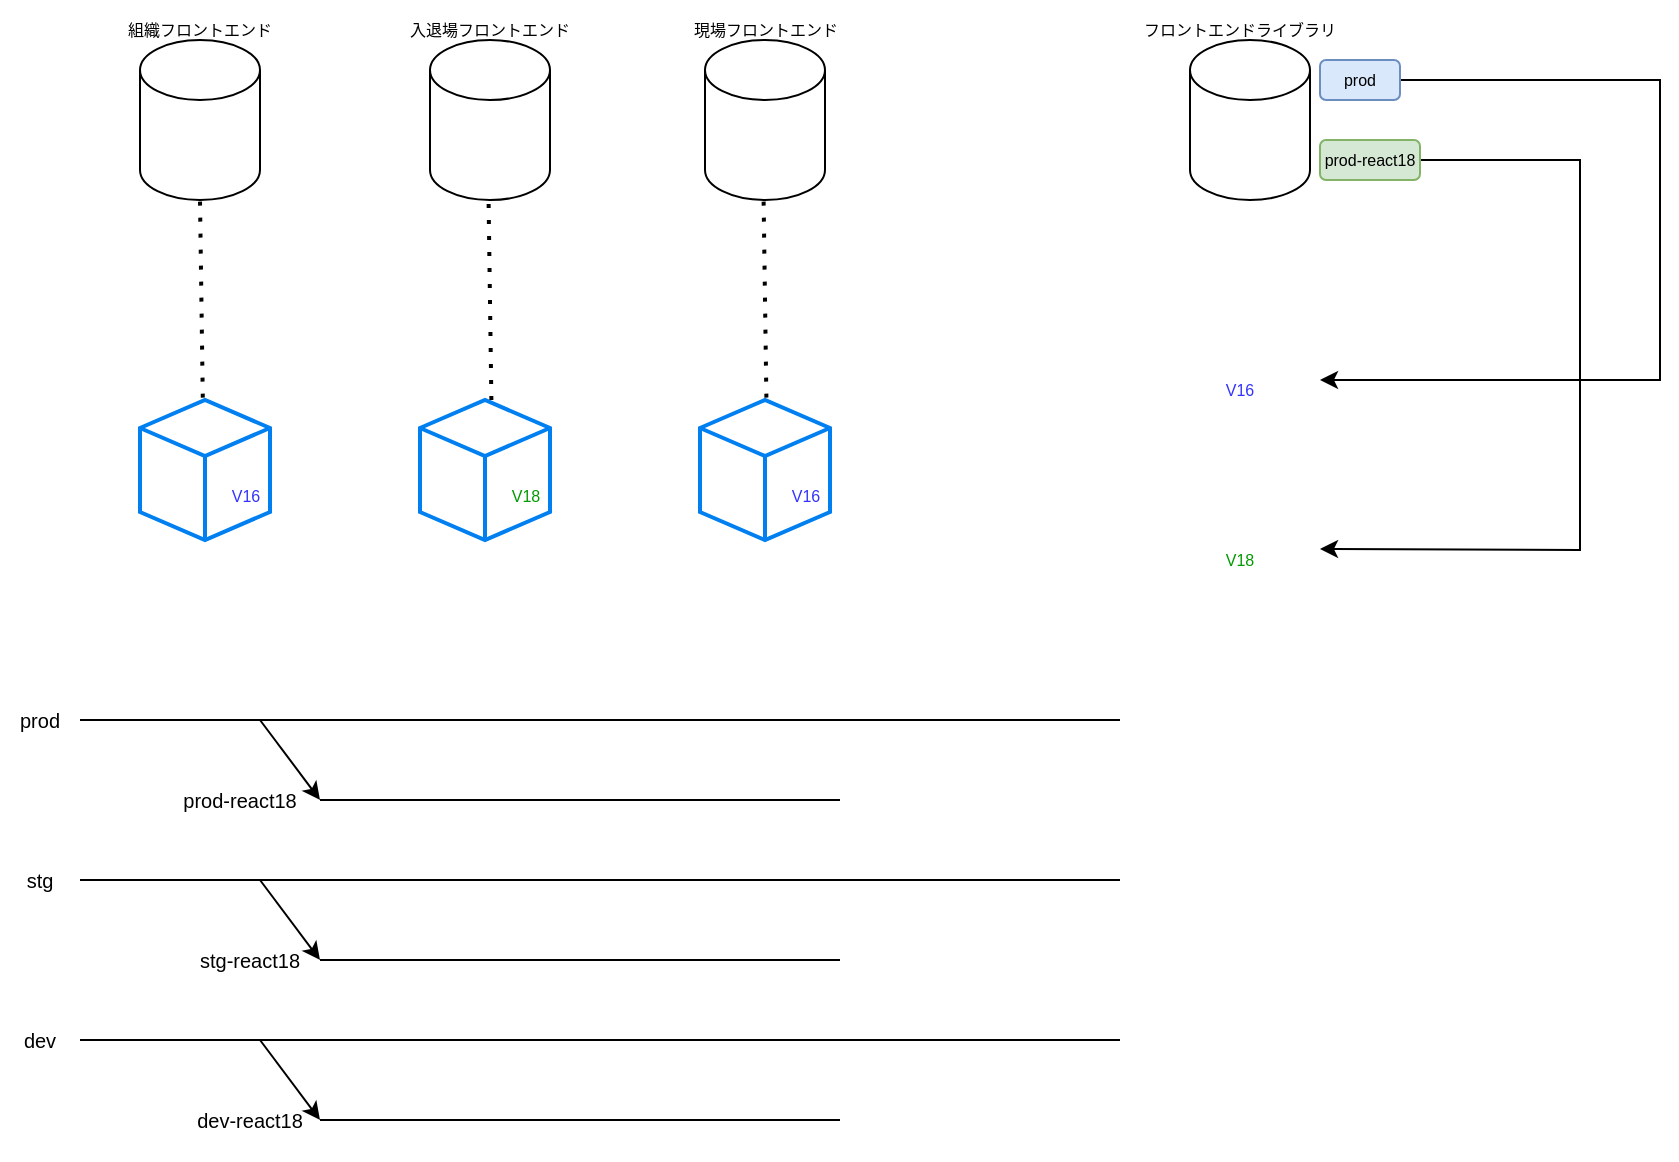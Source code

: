 <mxfile version="20.8.5" type="github">
  <diagram id="WpkYnD6l83_0RQSf9osd" name="ページ1">
    <mxGraphModel dx="1050" dy="602" grid="1" gridSize="10" guides="1" tooltips="1" connect="1" arrows="1" fold="1" page="1" pageScale="1" pageWidth="1920" pageHeight="1200" math="0" shadow="0">
      <root>
        <mxCell id="0" />
        <mxCell id="1" parent="0" />
        <mxCell id="6hjyb0fU1uYT03axCHp_-13" value="" style="group" vertex="1" connectable="0" parent="1">
          <mxGeometry x="230" y="120" width="80" height="100" as="geometry" />
        </mxCell>
        <mxCell id="6hjyb0fU1uYT03axCHp_-4" value="" style="shape=cylinder3;whiteSpace=wrap;html=1;boundedLbl=1;backgroundOutline=1;size=15;" vertex="1" parent="6hjyb0fU1uYT03axCHp_-13">
          <mxGeometry x="10" y="20" width="60" height="80" as="geometry" />
        </mxCell>
        <mxCell id="6hjyb0fU1uYT03axCHp_-5" value="組織フロントエンド" style="text;html=1;strokeColor=none;fillColor=none;align=center;verticalAlign=middle;whiteSpace=wrap;rounded=0;fontSize=8;" vertex="1" parent="6hjyb0fU1uYT03axCHp_-13">
          <mxGeometry width="80" height="30" as="geometry" />
        </mxCell>
        <mxCell id="6hjyb0fU1uYT03axCHp_-14" value="" style="group" vertex="1" connectable="0" parent="1">
          <mxGeometry x="370" y="120" width="90" height="100" as="geometry" />
        </mxCell>
        <mxCell id="6hjyb0fU1uYT03axCHp_-1" value="" style="shape=cylinder3;whiteSpace=wrap;html=1;boundedLbl=1;backgroundOutline=1;size=15;" vertex="1" parent="6hjyb0fU1uYT03axCHp_-14">
          <mxGeometry x="15" y="20" width="60" height="80" as="geometry" />
        </mxCell>
        <mxCell id="6hjyb0fU1uYT03axCHp_-12" value="入退場フロントエンド" style="text;html=1;strokeColor=none;fillColor=none;align=center;verticalAlign=middle;whiteSpace=wrap;rounded=0;fontSize=8;" vertex="1" parent="6hjyb0fU1uYT03axCHp_-14">
          <mxGeometry width="90" height="30" as="geometry" />
        </mxCell>
        <mxCell id="6hjyb0fU1uYT03axCHp_-19" value="" style="group" vertex="1" connectable="0" parent="1">
          <mxGeometry x="507.5" y="120" width="90" height="100" as="geometry" />
        </mxCell>
        <mxCell id="6hjyb0fU1uYT03axCHp_-20" value="" style="shape=cylinder3;whiteSpace=wrap;html=1;boundedLbl=1;backgroundOutline=1;size=15;" vertex="1" parent="6hjyb0fU1uYT03axCHp_-19">
          <mxGeometry x="15" y="20" width="60" height="80" as="geometry" />
        </mxCell>
        <mxCell id="6hjyb0fU1uYT03axCHp_-21" value="現場フロントエンド" style="text;html=1;strokeColor=none;fillColor=none;align=center;verticalAlign=middle;whiteSpace=wrap;rounded=0;fontSize=8;" vertex="1" parent="6hjyb0fU1uYT03axCHp_-19">
          <mxGeometry width="90" height="30" as="geometry" />
        </mxCell>
        <mxCell id="6hjyb0fU1uYT03axCHp_-22" value="" style="group" vertex="1" connectable="0" parent="1">
          <mxGeometry x="750" y="120" width="90" height="100" as="geometry" />
        </mxCell>
        <mxCell id="6hjyb0fU1uYT03axCHp_-23" value="" style="shape=cylinder3;whiteSpace=wrap;html=1;boundedLbl=1;backgroundOutline=1;size=15;" vertex="1" parent="6hjyb0fU1uYT03axCHp_-22">
          <mxGeometry x="15" y="20" width="60" height="80" as="geometry" />
        </mxCell>
        <mxCell id="6hjyb0fU1uYT03axCHp_-24" value="フロントエンドライブラリ" style="text;html=1;strokeColor=none;fillColor=none;align=center;verticalAlign=middle;whiteSpace=wrap;rounded=0;fontSize=8;" vertex="1" parent="6hjyb0fU1uYT03axCHp_-22">
          <mxGeometry x="-10" width="100" height="30" as="geometry" />
        </mxCell>
        <mxCell id="6hjyb0fU1uYT03axCHp_-32" value="" style="group" vertex="1" connectable="0" parent="1">
          <mxGeometry x="770" y="280" width="110" height="60" as="geometry" />
        </mxCell>
        <mxCell id="6hjyb0fU1uYT03axCHp_-27" value="" style="shape=image;html=1;verticalAlign=top;verticalLabelPosition=bottom;labelBackgroundColor=#ffffff;imageAspect=0;aspect=fixed;image=https://cdn0.iconfinder.com/data/icons/phosphor-thin-vol-3/256/package-thin-128.png;fontSize=8;imageBackground=default;" vertex="1" parent="6hjyb0fU1uYT03axCHp_-32">
          <mxGeometry width="60" height="60" as="geometry" />
        </mxCell>
        <mxCell id="6hjyb0fU1uYT03axCHp_-39" value="&lt;font color=&quot;#3333ff&quot;&gt;V16&lt;/font&gt;" style="text;html=1;strokeColor=none;fillColor=none;align=center;verticalAlign=middle;whiteSpace=wrap;rounded=0;fontSize=8;" vertex="1" parent="6hjyb0fU1uYT03axCHp_-32">
          <mxGeometry x="-10" y="20" width="60" height="30" as="geometry" />
        </mxCell>
        <mxCell id="6hjyb0fU1uYT03axCHp_-40" value="" style="group" vertex="1" connectable="0" parent="1">
          <mxGeometry x="770" y="364.5" width="110" height="60" as="geometry" />
        </mxCell>
        <mxCell id="6hjyb0fU1uYT03axCHp_-41" value="" style="shape=image;html=1;verticalAlign=top;verticalLabelPosition=bottom;labelBackgroundColor=#ffffff;imageAspect=0;aspect=fixed;image=https://cdn0.iconfinder.com/data/icons/phosphor-thin-vol-3/256/package-thin-128.png;fontSize=8;" vertex="1" parent="6hjyb0fU1uYT03axCHp_-40">
          <mxGeometry width="60" height="60" as="geometry" />
        </mxCell>
        <mxCell id="6hjyb0fU1uYT03axCHp_-42" value="&lt;font color=&quot;#009900&quot;&gt;V18&lt;/font&gt;" style="text;html=1;strokeColor=none;fillColor=none;align=center;verticalAlign=middle;whiteSpace=wrap;rounded=0;fontSize=8;" vertex="1" parent="6hjyb0fU1uYT03axCHp_-40">
          <mxGeometry x="-10" y="20" width="60" height="30" as="geometry" />
        </mxCell>
        <mxCell id="6hjyb0fU1uYT03axCHp_-55" value="" style="group" vertex="1" connectable="0" parent="1">
          <mxGeometry x="520" y="320" width="110" height="70" as="geometry" />
        </mxCell>
        <mxCell id="6hjyb0fU1uYT03axCHp_-26" value="" style="html=1;verticalLabelPosition=bottom;align=center;labelBackgroundColor=#ffffff;verticalAlign=top;strokeWidth=2;strokeColor=#0080F0;shadow=0;dashed=0;shape=mxgraph.ios7.icons.cube;fontSize=8;" vertex="1" parent="6hjyb0fU1uYT03axCHp_-55">
          <mxGeometry width="65" height="70" as="geometry" />
        </mxCell>
        <mxCell id="6hjyb0fU1uYT03axCHp_-46" value="" style="group" vertex="1" connectable="0" parent="6hjyb0fU1uYT03axCHp_-55">
          <mxGeometry x="40" y="30" width="70" height="30" as="geometry" />
        </mxCell>
        <mxCell id="6hjyb0fU1uYT03axCHp_-47" value="" style="shape=image;html=1;verticalAlign=top;verticalLabelPosition=bottom;labelBackgroundColor=#ffffff;imageAspect=0;aspect=fixed;image=https://cdn0.iconfinder.com/data/icons/phosphor-thin-vol-3/256/package-thin-128.png;fontSize=8;" vertex="1" parent="6hjyb0fU1uYT03axCHp_-46">
          <mxGeometry width="15.273" height="15.273" as="geometry" />
        </mxCell>
        <mxCell id="6hjyb0fU1uYT03axCHp_-48" value="&lt;font color=&quot;#3333ff&quot;&gt;V16&lt;/font&gt;" style="text;html=1;strokeColor=none;fillColor=none;align=center;verticalAlign=middle;whiteSpace=wrap;rounded=0;fontSize=8;" vertex="1" parent="6hjyb0fU1uYT03axCHp_-46">
          <mxGeometry x="-6.364" y="10.0" width="38.182" height="15" as="geometry" />
        </mxCell>
        <mxCell id="6hjyb0fU1uYT03axCHp_-56" value="" style="group" vertex="1" connectable="0" parent="1">
          <mxGeometry x="240" y="320" width="110" height="70" as="geometry" />
        </mxCell>
        <mxCell id="6hjyb0fU1uYT03axCHp_-57" value="" style="html=1;verticalLabelPosition=bottom;align=center;labelBackgroundColor=#ffffff;verticalAlign=top;strokeWidth=2;strokeColor=#0080F0;shadow=0;dashed=0;shape=mxgraph.ios7.icons.cube;fontSize=8;" vertex="1" parent="6hjyb0fU1uYT03axCHp_-56">
          <mxGeometry width="65" height="70" as="geometry" />
        </mxCell>
        <mxCell id="6hjyb0fU1uYT03axCHp_-58" value="" style="group" vertex="1" connectable="0" parent="6hjyb0fU1uYT03axCHp_-56">
          <mxGeometry x="40" y="30" width="70" height="30" as="geometry" />
        </mxCell>
        <mxCell id="6hjyb0fU1uYT03axCHp_-59" value="" style="shape=image;html=1;verticalAlign=top;verticalLabelPosition=bottom;labelBackgroundColor=#ffffff;imageAspect=0;aspect=fixed;image=https://cdn0.iconfinder.com/data/icons/phosphor-thin-vol-3/256/package-thin-128.png;fontSize=8;" vertex="1" parent="6hjyb0fU1uYT03axCHp_-58">
          <mxGeometry width="15.273" height="15.273" as="geometry" />
        </mxCell>
        <mxCell id="6hjyb0fU1uYT03axCHp_-60" value="&lt;font color=&quot;#3333ff&quot;&gt;V16&lt;/font&gt;" style="text;html=1;strokeColor=none;fillColor=none;align=center;verticalAlign=middle;whiteSpace=wrap;rounded=0;fontSize=8;" vertex="1" parent="6hjyb0fU1uYT03axCHp_-58">
          <mxGeometry x="-6.364" y="10.0" width="38.182" height="15" as="geometry" />
        </mxCell>
        <mxCell id="6hjyb0fU1uYT03axCHp_-61" value="" style="group" vertex="1" connectable="0" parent="1">
          <mxGeometry x="380" y="320" width="110" height="70" as="geometry" />
        </mxCell>
        <mxCell id="6hjyb0fU1uYT03axCHp_-62" value="" style="html=1;verticalLabelPosition=bottom;align=center;labelBackgroundColor=#ffffff;verticalAlign=top;strokeWidth=2;strokeColor=#0080F0;shadow=0;dashed=0;shape=mxgraph.ios7.icons.cube;fontSize=8;" vertex="1" parent="6hjyb0fU1uYT03axCHp_-61">
          <mxGeometry width="65" height="70" as="geometry" />
        </mxCell>
        <mxCell id="6hjyb0fU1uYT03axCHp_-63" value="" style="group" vertex="1" connectable="0" parent="6hjyb0fU1uYT03axCHp_-61">
          <mxGeometry x="40" y="30" width="70" height="30" as="geometry" />
        </mxCell>
        <mxCell id="6hjyb0fU1uYT03axCHp_-64" value="" style="shape=image;html=1;verticalAlign=top;verticalLabelPosition=bottom;labelBackgroundColor=#ffffff;imageAspect=0;aspect=fixed;image=https://cdn0.iconfinder.com/data/icons/phosphor-thin-vol-3/256/package-thin-128.png;fontSize=8;" vertex="1" parent="6hjyb0fU1uYT03axCHp_-63">
          <mxGeometry width="15.273" height="15.273" as="geometry" />
        </mxCell>
        <mxCell id="6hjyb0fU1uYT03axCHp_-65" value="&lt;font color=&quot;#009900&quot;&gt;V18&lt;/font&gt;" style="text;html=1;strokeColor=none;fillColor=none;align=center;verticalAlign=middle;whiteSpace=wrap;rounded=0;fontSize=8;" vertex="1" parent="6hjyb0fU1uYT03axCHp_-63">
          <mxGeometry x="-6.364" y="10.0" width="38.182" height="15" as="geometry" />
        </mxCell>
        <mxCell id="6hjyb0fU1uYT03axCHp_-77" style="edgeStyle=none;rounded=0;orthogonalLoop=1;jettySize=auto;html=1;entryX=1;entryY=0.5;entryDx=0;entryDy=0;fontSize=8;" edge="1" parent="1" source="6hjyb0fU1uYT03axCHp_-74" target="6hjyb0fU1uYT03axCHp_-27">
          <mxGeometry relative="1" as="geometry">
            <Array as="points">
              <mxPoint x="1000" y="160" />
              <mxPoint x="1000" y="310" />
            </Array>
          </mxGeometry>
        </mxCell>
        <mxCell id="6hjyb0fU1uYT03axCHp_-74" value="prod" style="rounded=1;whiteSpace=wrap;html=1;fontSize=8;fillColor=#dae8fc;strokeColor=#6c8ebf;" vertex="1" parent="1">
          <mxGeometry x="830" y="150" width="40" height="20" as="geometry" />
        </mxCell>
        <mxCell id="6hjyb0fU1uYT03axCHp_-78" style="edgeStyle=none;rounded=0;orthogonalLoop=1;jettySize=auto;html=1;entryX=1;entryY=0.5;entryDx=0;entryDy=0;fontSize=8;" edge="1" parent="1" source="6hjyb0fU1uYT03axCHp_-75" target="6hjyb0fU1uYT03axCHp_-41">
          <mxGeometry relative="1" as="geometry">
            <Array as="points">
              <mxPoint x="960" y="200" />
              <mxPoint x="960" y="395" />
            </Array>
          </mxGeometry>
        </mxCell>
        <mxCell id="6hjyb0fU1uYT03axCHp_-75" value="prod-react18" style="rounded=1;whiteSpace=wrap;html=1;fontSize=8;fillColor=#d5e8d4;strokeColor=#82b366;" vertex="1" parent="1">
          <mxGeometry x="830" y="190" width="50" height="20" as="geometry" />
        </mxCell>
        <mxCell id="6hjyb0fU1uYT03axCHp_-80" value="" style="endArrow=none;dashed=1;html=1;dashPattern=1 3;strokeWidth=2;rounded=0;fontSize=8;exitX=0.483;exitY=-0.017;exitDx=0;exitDy=0;exitPerimeter=0;" edge="1" parent="1" source="6hjyb0fU1uYT03axCHp_-57">
          <mxGeometry width="50" height="50" relative="1" as="geometry">
            <mxPoint x="270" y="310" as="sourcePoint" />
            <mxPoint x="270" y="220" as="targetPoint" />
          </mxGeometry>
        </mxCell>
        <mxCell id="6hjyb0fU1uYT03axCHp_-81" value="" style="endArrow=none;dashed=1;html=1;dashPattern=1 3;strokeWidth=2;rounded=0;fontSize=8;exitX=0.483;exitY=-0.017;exitDx=0;exitDy=0;exitPerimeter=0;" edge="1" parent="1">
          <mxGeometry width="50" height="50" relative="1" as="geometry">
            <mxPoint x="415.695" y="320.0" as="sourcePoint" />
            <mxPoint x="414.3" y="221.19" as="targetPoint" />
          </mxGeometry>
        </mxCell>
        <mxCell id="6hjyb0fU1uYT03axCHp_-82" value="" style="endArrow=none;dashed=1;html=1;dashPattern=1 3;strokeWidth=2;rounded=0;fontSize=8;exitX=0.483;exitY=-0.017;exitDx=0;exitDy=0;exitPerimeter=0;" edge="1" parent="1">
          <mxGeometry width="50" height="50" relative="1" as="geometry">
            <mxPoint x="553.195" y="318.81" as="sourcePoint" />
            <mxPoint x="551.8" y="220" as="targetPoint" />
          </mxGeometry>
        </mxCell>
        <mxCell id="6hjyb0fU1uYT03axCHp_-83" value="" style="endArrow=none;html=1;rounded=0;fontSize=8;" edge="1" parent="1">
          <mxGeometry width="50" height="50" relative="1" as="geometry">
            <mxPoint x="210" y="560" as="sourcePoint" />
            <mxPoint x="730" y="560" as="targetPoint" />
          </mxGeometry>
        </mxCell>
        <mxCell id="6hjyb0fU1uYT03axCHp_-85" value="" style="endArrow=none;html=1;rounded=0;fontSize=8;" edge="1" parent="1">
          <mxGeometry width="50" height="50" relative="1" as="geometry">
            <mxPoint x="210" y="640" as="sourcePoint" />
            <mxPoint x="730" y="640" as="targetPoint" />
          </mxGeometry>
        </mxCell>
        <mxCell id="6hjyb0fU1uYT03axCHp_-87" value="" style="endArrow=none;html=1;rounded=0;fontSize=8;" edge="1" parent="1">
          <mxGeometry width="50" height="50" relative="1" as="geometry">
            <mxPoint x="210" y="480" as="sourcePoint" />
            <mxPoint x="730" y="480" as="targetPoint" />
          </mxGeometry>
        </mxCell>
        <mxCell id="6hjyb0fU1uYT03axCHp_-89" value="&lt;font style=&quot;font-size: 10px;&quot;&gt;prod&lt;/font&gt;" style="text;html=1;strokeColor=none;fillColor=none;align=center;verticalAlign=middle;whiteSpace=wrap;rounded=0;fontSize=8;" vertex="1" parent="1">
          <mxGeometry x="170" y="460" width="40" height="40" as="geometry" />
        </mxCell>
        <mxCell id="6hjyb0fU1uYT03axCHp_-92" value="&lt;font style=&quot;font-size: 10px;&quot;&gt;stg&lt;/font&gt;" style="text;html=1;strokeColor=none;fillColor=none;align=center;verticalAlign=middle;whiteSpace=wrap;rounded=0;fontSize=8;" vertex="1" parent="1">
          <mxGeometry x="170" y="540" width="40" height="40" as="geometry" />
        </mxCell>
        <mxCell id="6hjyb0fU1uYT03axCHp_-93" value="&lt;font style=&quot;font-size: 10px;&quot;&gt;dev&lt;/font&gt;" style="text;html=1;strokeColor=none;fillColor=none;align=center;verticalAlign=middle;whiteSpace=wrap;rounded=0;fontSize=8;" vertex="1" parent="1">
          <mxGeometry x="170" y="620" width="40" height="40" as="geometry" />
        </mxCell>
        <mxCell id="6hjyb0fU1uYT03axCHp_-96" value="" style="group" vertex="1" connectable="0" parent="1">
          <mxGeometry x="300" y="580" width="290" height="40" as="geometry" />
        </mxCell>
        <mxCell id="6hjyb0fU1uYT03axCHp_-91" value="&lt;font style=&quot;font-size: 10px;&quot;&gt;stg-react18&lt;/font&gt;" style="text;html=1;strokeColor=none;fillColor=none;align=center;verticalAlign=middle;whiteSpace=wrap;rounded=0;fontSize=8;" vertex="1" parent="6hjyb0fU1uYT03axCHp_-96">
          <mxGeometry x="-40" width="70" height="40" as="geometry" />
        </mxCell>
        <mxCell id="6hjyb0fU1uYT03axCHp_-84" value="" style="endArrow=none;html=1;rounded=0;fontSize=8;" edge="1" parent="6hjyb0fU1uYT03axCHp_-96">
          <mxGeometry width="50" height="50" relative="1" as="geometry">
            <mxPoint x="30" y="20" as="sourcePoint" />
            <mxPoint x="290" y="20" as="targetPoint" />
          </mxGeometry>
        </mxCell>
        <mxCell id="6hjyb0fU1uYT03axCHp_-99" value="" style="endArrow=classic;html=1;rounded=0;fontSize=10;" edge="1" parent="6hjyb0fU1uYT03axCHp_-96">
          <mxGeometry width="50" height="50" relative="1" as="geometry">
            <mxPoint y="-20" as="sourcePoint" />
            <mxPoint x="30" y="20" as="targetPoint" />
          </mxGeometry>
        </mxCell>
        <mxCell id="6hjyb0fU1uYT03axCHp_-97" value="" style="group" vertex="1" connectable="0" parent="1">
          <mxGeometry x="440" y="660" width="290" height="40" as="geometry" />
        </mxCell>
        <mxCell id="6hjyb0fU1uYT03axCHp_-107" value="" style="group" vertex="1" connectable="0" parent="6hjyb0fU1uYT03axCHp_-97">
          <mxGeometry x="-180" y="-20" width="330" height="60" as="geometry" />
        </mxCell>
        <mxCell id="6hjyb0fU1uYT03axCHp_-88" value="" style="endArrow=none;html=1;rounded=0;fontSize=8;" edge="1" parent="6hjyb0fU1uYT03axCHp_-107">
          <mxGeometry width="50" height="50" relative="1" as="geometry">
            <mxPoint x="70" y="40" as="sourcePoint" />
            <mxPoint x="330" y="40" as="targetPoint" />
          </mxGeometry>
        </mxCell>
        <mxCell id="6hjyb0fU1uYT03axCHp_-94" value="&lt;font style=&quot;font-size: 10px;&quot;&gt;dev-react18&lt;/font&gt;" style="text;html=1;strokeColor=none;fillColor=none;align=center;verticalAlign=middle;whiteSpace=wrap;rounded=0;fontSize=8;" vertex="1" parent="6hjyb0fU1uYT03axCHp_-107">
          <mxGeometry y="20" width="70" height="40" as="geometry" />
        </mxCell>
        <mxCell id="6hjyb0fU1uYT03axCHp_-100" value="" style="endArrow=classic;html=1;rounded=0;fontSize=10;" edge="1" parent="6hjyb0fU1uYT03axCHp_-107">
          <mxGeometry width="50" height="50" relative="1" as="geometry">
            <mxPoint x="40" as="sourcePoint" />
            <mxPoint x="70" y="40" as="targetPoint" />
          </mxGeometry>
        </mxCell>
        <mxCell id="6hjyb0fU1uYT03axCHp_-101" value="" style="group" vertex="1" connectable="0" parent="1">
          <mxGeometry x="260" y="480" width="330" height="60" as="geometry" />
        </mxCell>
        <mxCell id="6hjyb0fU1uYT03axCHp_-95" value="" style="group" vertex="1" connectable="0" parent="6hjyb0fU1uYT03axCHp_-101">
          <mxGeometry x="40" y="20" width="290" height="40" as="geometry" />
        </mxCell>
        <mxCell id="6hjyb0fU1uYT03axCHp_-86" value="" style="endArrow=none;html=1;rounded=0;fontSize=8;" edge="1" parent="6hjyb0fU1uYT03axCHp_-95">
          <mxGeometry width="50" height="50" relative="1" as="geometry">
            <mxPoint x="30" y="20" as="sourcePoint" />
            <mxPoint x="290" y="20" as="targetPoint" />
          </mxGeometry>
        </mxCell>
        <mxCell id="6hjyb0fU1uYT03axCHp_-90" value="&lt;font style=&quot;font-size: 10px;&quot;&gt;prod-react18&lt;/font&gt;" style="text;html=1;strokeColor=none;fillColor=none;align=center;verticalAlign=middle;whiteSpace=wrap;rounded=0;fontSize=8;" vertex="1" parent="6hjyb0fU1uYT03axCHp_-101">
          <mxGeometry y="20" width="60" height="40" as="geometry" />
        </mxCell>
        <mxCell id="6hjyb0fU1uYT03axCHp_-98" value="" style="endArrow=classic;html=1;rounded=0;fontSize=10;" edge="1" parent="6hjyb0fU1uYT03axCHp_-101">
          <mxGeometry width="50" height="50" relative="1" as="geometry">
            <mxPoint x="40" as="sourcePoint" />
            <mxPoint x="70" y="40" as="targetPoint" />
          </mxGeometry>
        </mxCell>
      </root>
    </mxGraphModel>
  </diagram>
</mxfile>
